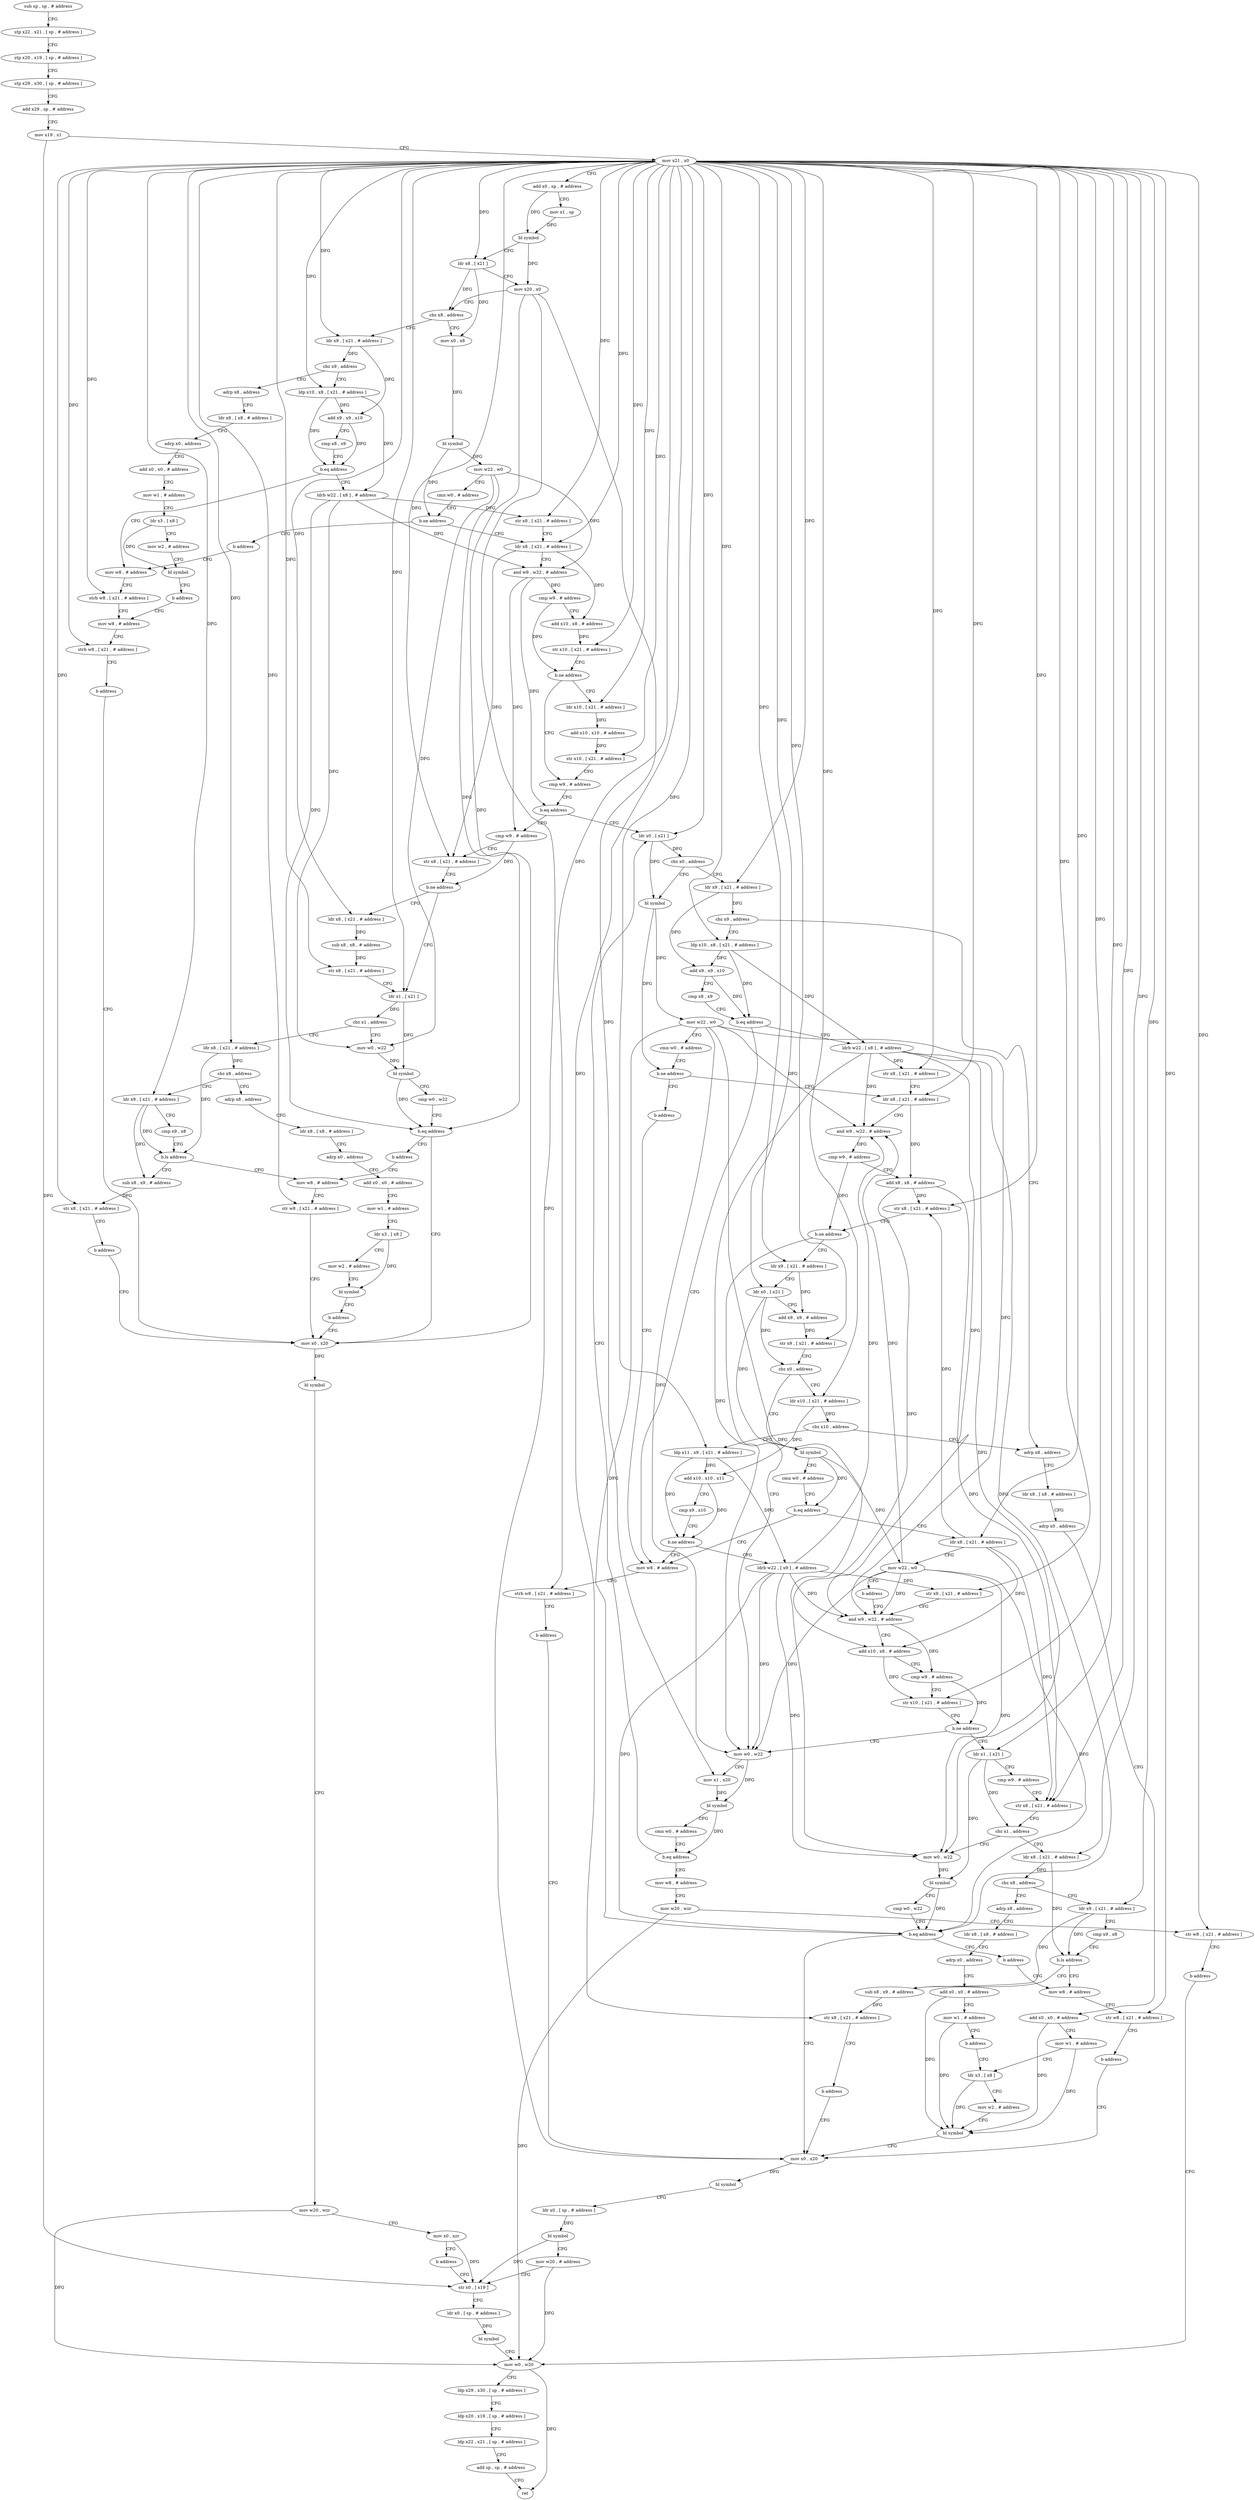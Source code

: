 digraph "func" {
"98208" [label = "sub sp , sp , # address" ]
"98212" [label = "stp x22 , x21 , [ sp , # address ]" ]
"98216" [label = "stp x20 , x19 , [ sp , # address ]" ]
"98220" [label = "stp x29 , x30 , [ sp , # address ]" ]
"98224" [label = "add x29 , sp , # address" ]
"98228" [label = "mov x19 , x1" ]
"98232" [label = "mov x21 , x0" ]
"98236" [label = "add x0 , sp , # address" ]
"98240" [label = "mov x1 , sp" ]
"98244" [label = "bl symbol" ]
"98248" [label = "ldr x8 , [ x21 ]" ]
"98252" [label = "mov x20 , x0" ]
"98256" [label = "cbz x8 , address" ]
"98284" [label = "ldr x9 , [ x21 , # address ]" ]
"98260" [label = "mov x0 , x8" ]
"98288" [label = "cbz x9 , address" ]
"98844" [label = "adrp x8 , address" ]
"98292" [label = "ldp x10 , x8 , [ x21 , # address ]" ]
"98264" [label = "bl symbol" ]
"98268" [label = "mov w22 , w0" ]
"98272" [label = "cmn w0 , # address" ]
"98276" [label = "b.ne address" ]
"98316" [label = "ldr x8 , [ x21 , # address ]" ]
"98280" [label = "b address" ]
"98848" [label = "ldr x8 , [ x8 , # address ]" ]
"98852" [label = "adrp x0 , address" ]
"98856" [label = "add x0 , x0 , # address" ]
"98860" [label = "mov w1 , # address" ]
"98864" [label = "ldr x3 , [ x8 ]" ]
"98868" [label = "mov w2 , # address" ]
"98872" [label = "bl symbol" ]
"98876" [label = "b address" ]
"98632" [label = "mov w8 , # address" ]
"98296" [label = "add x9 , x9 , x10" ]
"98300" [label = "cmp x8 , x9" ]
"98304" [label = "b.eq address" ]
"98624" [label = "mov w8 , # address" ]
"98308" [label = "ldrb w22 , [ x8 ] , # address" ]
"98320" [label = "and w9 , w22 , # address" ]
"98324" [label = "cmp w9 , # address" ]
"98328" [label = "add x10 , x8 , # address" ]
"98332" [label = "str x10 , [ x21 , # address ]" ]
"98336" [label = "b.ne address" ]
"98352" [label = "cmp w9 , # address" ]
"98340" [label = "ldr x10 , [ x21 , # address ]" ]
"98636" [label = "strb w8 , [ x21 , # address ]" ]
"98640" [label = "b address" ]
"98684" [label = "mov x0 , x20" ]
"98628" [label = "strb w8 , [ x21 , # address ]" ]
"98312" [label = "str x8 , [ x21 , # address ]" ]
"98356" [label = "b.eq address" ]
"98460" [label = "ldr x0 , [ x21 ]" ]
"98360" [label = "cmp w9 , # address" ]
"98344" [label = "add x10 , x10 , # address" ]
"98348" [label = "str x10 , [ x21 , # address ]" ]
"98688" [label = "bl symbol" ]
"98692" [label = "mov w20 , wzr" ]
"98696" [label = "mov x0 , xzr" ]
"98700" [label = "b address" ]
"98756" [label = "str x0 , [ x19 ]" ]
"98464" [label = "cbz x0 , address" ]
"98488" [label = "ldr x9 , [ x21 , # address ]" ]
"98468" [label = "bl symbol" ]
"98364" [label = "str x8 , [ x21 , # address ]" ]
"98368" [label = "b.ne address" ]
"98384" [label = "ldr x1 , [ x21 ]" ]
"98372" [label = "ldr x8 , [ x21 , # address ]" ]
"98760" [label = "ldr x0 , [ sp , # address ]" ]
"98764" [label = "bl symbol" ]
"98768" [label = "mov w0 , w20" ]
"98492" [label = "cbz x9 , address" ]
"98704" [label = "adrp x8 , address" ]
"98496" [label = "ldp x10 , x8 , [ x21 , # address ]" ]
"98472" [label = "mov w22 , w0" ]
"98476" [label = "cmn w0 , # address" ]
"98480" [label = "b.ne address" ]
"98520" [label = "ldr x8 , [ x21 , # address ]" ]
"98484" [label = "b address" ]
"98388" [label = "cbz x1 , address" ]
"98644" [label = "ldr x8 , [ x21 , # address ]" ]
"98392" [label = "mov w0 , w22" ]
"98376" [label = "sub x8 , x8 , # address" ]
"98380" [label = "str x8 , [ x21 , # address ]" ]
"98708" [label = "ldr x8 , [ x8 , # address ]" ]
"98712" [label = "adrp x0 , address" ]
"98716" [label = "add x0 , x0 , # address" ]
"98720" [label = "mov w1 , # address" ]
"98724" [label = "ldr x3 , [ x8 ]" ]
"98500" [label = "add x9 , x9 , x10" ]
"98504" [label = "cmp x8 , x9" ]
"98508" [label = "b.eq address" ]
"98612" [label = "mov w8 , # address" ]
"98512" [label = "ldrb w22 , [ x8 ] , # address" ]
"98524" [label = "and w9 , w22 , # address" ]
"98528" [label = "cmp w9 , # address" ]
"98532" [label = "add x8 , x8 , # address" ]
"98536" [label = "str x8 , [ x21 , # address ]" ]
"98540" [label = "b.ne address" ]
"98440" [label = "mov w0 , w22" ]
"98544" [label = "ldr x9 , [ x21 , # address ]" ]
"98648" [label = "cbz x8 , address" ]
"98924" [label = "adrp x8 , address" ]
"98652" [label = "ldr x9 , [ x21 , # address ]" ]
"98396" [label = "bl symbol" ]
"98400" [label = "cmp w0 , w22" ]
"98404" [label = "b.eq address" ]
"98408" [label = "b address" ]
"98616" [label = "strb w8 , [ x21 , # address ]" ]
"98620" [label = "b address" ]
"98736" [label = "mov x0 , x20" ]
"98516" [label = "str x8 , [ x21 , # address ]" ]
"98444" [label = "mov x1 , x20" ]
"98448" [label = "bl symbol" ]
"98452" [label = "cmn w0 , # address" ]
"98456" [label = "b.eq address" ]
"98792" [label = "mov w8 , # address" ]
"98548" [label = "ldr x0 , [ x21 ]" ]
"98552" [label = "add x9 , x9 , # address" ]
"98556" [label = "str x9 , [ x21 , # address ]" ]
"98560" [label = "cbz x0 , address" ]
"98588" [label = "ldr x10 , [ x21 , # address ]" ]
"98564" [label = "bl symbol" ]
"98928" [label = "ldr x8 , [ x8 , # address ]" ]
"98932" [label = "adrp x0 , address" ]
"98936" [label = "add x0 , x0 , # address" ]
"98940" [label = "mov w1 , # address" ]
"98944" [label = "ldr x3 , [ x8 ]" ]
"98948" [label = "mov w2 , # address" ]
"98952" [label = "bl symbol" ]
"98956" [label = "b address" ]
"98656" [label = "cmp x9 , x8" ]
"98660" [label = "b.ls address" ]
"98676" [label = "mov w8 , # address" ]
"98664" [label = "sub x8 , x9 , # address" ]
"98740" [label = "bl symbol" ]
"98744" [label = "ldr x0 , [ sp , # address ]" ]
"98748" [label = "bl symbol" ]
"98752" [label = "mov w20 , # address" ]
"98796" [label = "mov w20 , wzr" ]
"98800" [label = "str w8 , [ x21 , # address ]" ]
"98804" [label = "b address" ]
"98592" [label = "cbz x10 , address" ]
"98596" [label = "ldp x11 , x9 , [ x21 , # address ]" ]
"98568" [label = "cmn w0 , # address" ]
"98572" [label = "b.eq address" ]
"98576" [label = "ldr x8 , [ x21 , # address ]" ]
"98680" [label = "str w8 , [ x21 , # address ]" ]
"98668" [label = "str x8 , [ x21 , # address ]" ]
"98672" [label = "b address" ]
"98772" [label = "ldp x29 , x30 , [ sp , # address ]" ]
"98776" [label = "ldp x20 , x19 , [ sp , # address ]" ]
"98780" [label = "ldp x22 , x21 , [ sp , # address ]" ]
"98784" [label = "add sp , sp , # address" ]
"98788" [label = "ret" ]
"98600" [label = "add x10 , x10 , x11" ]
"98604" [label = "cmp x9 , x10" ]
"98608" [label = "b.ne address" ]
"98412" [label = "ldrb w22 , [ x9 ] , # address" ]
"98580" [label = "mov w22 , w0" ]
"98584" [label = "b address" ]
"98420" [label = "and w9 , w22 , # address" ]
"98416" [label = "str x9 , [ x21 , # address ]" ]
"98424" [label = "add x10 , x8 , # address" ]
"98428" [label = "cmp w9 , # address" ]
"98432" [label = "str x10 , [ x21 , # address ]" ]
"98436" [label = "b.ne address" ]
"98808" [label = "ldr x1 , [ x21 ]" ]
"98812" [label = "cmp w9 , # address" ]
"98816" [label = "str x8 , [ x21 , # address ]" ]
"98820" [label = "cbz x1 , address" ]
"98880" [label = "ldr x8 , [ x21 , # address ]" ]
"98824" [label = "mov w0 , w22" ]
"98884" [label = "cbz x8 , address" ]
"98960" [label = "adrp x8 , address" ]
"98888" [label = "ldr x9 , [ x21 , # address ]" ]
"98828" [label = "bl symbol" ]
"98832" [label = "cmp w0 , w22" ]
"98836" [label = "b.eq address" ]
"98840" [label = "b address" ]
"98964" [label = "ldr x8 , [ x8 , # address ]" ]
"98968" [label = "adrp x0 , address" ]
"98972" [label = "add x0 , x0 , # address" ]
"98976" [label = "mov w1 , # address" ]
"98980" [label = "b address" ]
"98892" [label = "cmp x9 , x8" ]
"98896" [label = "b.ls address" ]
"98912" [label = "mov w8 , # address" ]
"98900" [label = "sub x8 , x9 , # address" ]
"98728" [label = "mov w2 , # address" ]
"98732" [label = "bl symbol" ]
"98916" [label = "str w8 , [ x21 , # address ]" ]
"98920" [label = "b address" ]
"98904" [label = "str x8 , [ x21 , # address ]" ]
"98908" [label = "b address" ]
"98208" -> "98212" [ label = "CFG" ]
"98212" -> "98216" [ label = "CFG" ]
"98216" -> "98220" [ label = "CFG" ]
"98220" -> "98224" [ label = "CFG" ]
"98224" -> "98228" [ label = "CFG" ]
"98228" -> "98232" [ label = "CFG" ]
"98228" -> "98756" [ label = "DFG" ]
"98232" -> "98236" [ label = "CFG" ]
"98232" -> "98248" [ label = "DFG" ]
"98232" -> "98284" [ label = "DFG" ]
"98232" -> "98292" [ label = "DFG" ]
"98232" -> "98316" [ label = "DFG" ]
"98232" -> "98332" [ label = "DFG" ]
"98232" -> "98636" [ label = "DFG" ]
"98232" -> "98628" [ label = "DFG" ]
"98232" -> "98312" [ label = "DFG" ]
"98232" -> "98340" [ label = "DFG" ]
"98232" -> "98348" [ label = "DFG" ]
"98232" -> "98460" [ label = "DFG" ]
"98232" -> "98364" [ label = "DFG" ]
"98232" -> "98488" [ label = "DFG" ]
"98232" -> "98384" [ label = "DFG" ]
"98232" -> "98372" [ label = "DFG" ]
"98232" -> "98380" [ label = "DFG" ]
"98232" -> "98496" [ label = "DFG" ]
"98232" -> "98520" [ label = "DFG" ]
"98232" -> "98536" [ label = "DFG" ]
"98232" -> "98644" [ label = "DFG" ]
"98232" -> "98616" [ label = "DFG" ]
"98232" -> "98516" [ label = "DFG" ]
"98232" -> "98544" [ label = "DFG" ]
"98232" -> "98548" [ label = "DFG" ]
"98232" -> "98556" [ label = "DFG" ]
"98232" -> "98652" [ label = "DFG" ]
"98232" -> "98800" [ label = "DFG" ]
"98232" -> "98588" [ label = "DFG" ]
"98232" -> "98680" [ label = "DFG" ]
"98232" -> "98668" [ label = "DFG" ]
"98232" -> "98596" [ label = "DFG" ]
"98232" -> "98576" [ label = "DFG" ]
"98232" -> "98416" [ label = "DFG" ]
"98232" -> "98432" [ label = "DFG" ]
"98232" -> "98808" [ label = "DFG" ]
"98232" -> "98816" [ label = "DFG" ]
"98232" -> "98880" [ label = "DFG" ]
"98232" -> "98888" [ label = "DFG" ]
"98232" -> "98916" [ label = "DFG" ]
"98232" -> "98904" [ label = "DFG" ]
"98236" -> "98240" [ label = "CFG" ]
"98236" -> "98244" [ label = "DFG" ]
"98240" -> "98244" [ label = "DFG" ]
"98244" -> "98248" [ label = "CFG" ]
"98244" -> "98252" [ label = "DFG" ]
"98248" -> "98252" [ label = "CFG" ]
"98248" -> "98256" [ label = "DFG" ]
"98248" -> "98260" [ label = "DFG" ]
"98252" -> "98256" [ label = "CFG" ]
"98252" -> "98684" [ label = "DFG" ]
"98252" -> "98444" [ label = "DFG" ]
"98252" -> "98736" [ label = "DFG" ]
"98256" -> "98284" [ label = "CFG" ]
"98256" -> "98260" [ label = "CFG" ]
"98284" -> "98288" [ label = "DFG" ]
"98284" -> "98296" [ label = "DFG" ]
"98260" -> "98264" [ label = "DFG" ]
"98288" -> "98844" [ label = "CFG" ]
"98288" -> "98292" [ label = "CFG" ]
"98844" -> "98848" [ label = "CFG" ]
"98292" -> "98296" [ label = "DFG" ]
"98292" -> "98304" [ label = "DFG" ]
"98292" -> "98308" [ label = "DFG" ]
"98264" -> "98268" [ label = "DFG" ]
"98264" -> "98276" [ label = "DFG" ]
"98268" -> "98272" [ label = "CFG" ]
"98268" -> "98320" [ label = "DFG" ]
"98268" -> "98392" [ label = "DFG" ]
"98268" -> "98404" [ label = "DFG" ]
"98272" -> "98276" [ label = "CFG" ]
"98276" -> "98316" [ label = "CFG" ]
"98276" -> "98280" [ label = "CFG" ]
"98316" -> "98320" [ label = "CFG" ]
"98316" -> "98328" [ label = "DFG" ]
"98316" -> "98364" [ label = "DFG" ]
"98280" -> "98624" [ label = "CFG" ]
"98848" -> "98852" [ label = "CFG" ]
"98852" -> "98856" [ label = "CFG" ]
"98856" -> "98860" [ label = "CFG" ]
"98860" -> "98864" [ label = "CFG" ]
"98864" -> "98868" [ label = "CFG" ]
"98864" -> "98872" [ label = "DFG" ]
"98868" -> "98872" [ label = "CFG" ]
"98872" -> "98876" [ label = "CFG" ]
"98876" -> "98632" [ label = "CFG" ]
"98632" -> "98636" [ label = "CFG" ]
"98296" -> "98300" [ label = "CFG" ]
"98296" -> "98304" [ label = "DFG" ]
"98300" -> "98304" [ label = "CFG" ]
"98304" -> "98624" [ label = "CFG" ]
"98304" -> "98308" [ label = "CFG" ]
"98624" -> "98628" [ label = "CFG" ]
"98308" -> "98312" [ label = "DFG" ]
"98308" -> "98320" [ label = "DFG" ]
"98308" -> "98392" [ label = "DFG" ]
"98308" -> "98404" [ label = "DFG" ]
"98320" -> "98324" [ label = "DFG" ]
"98320" -> "98356" [ label = "DFG" ]
"98320" -> "98360" [ label = "DFG" ]
"98324" -> "98328" [ label = "CFG" ]
"98324" -> "98336" [ label = "DFG" ]
"98328" -> "98332" [ label = "DFG" ]
"98332" -> "98336" [ label = "CFG" ]
"98336" -> "98352" [ label = "CFG" ]
"98336" -> "98340" [ label = "CFG" ]
"98352" -> "98356" [ label = "CFG" ]
"98340" -> "98344" [ label = "DFG" ]
"98636" -> "98640" [ label = "CFG" ]
"98640" -> "98684" [ label = "CFG" ]
"98684" -> "98688" [ label = "DFG" ]
"98628" -> "98632" [ label = "CFG" ]
"98312" -> "98316" [ label = "CFG" ]
"98356" -> "98460" [ label = "CFG" ]
"98356" -> "98360" [ label = "CFG" ]
"98460" -> "98464" [ label = "DFG" ]
"98460" -> "98468" [ label = "DFG" ]
"98360" -> "98364" [ label = "CFG" ]
"98360" -> "98368" [ label = "DFG" ]
"98344" -> "98348" [ label = "DFG" ]
"98348" -> "98352" [ label = "CFG" ]
"98688" -> "98692" [ label = "CFG" ]
"98692" -> "98696" [ label = "CFG" ]
"98692" -> "98768" [ label = "DFG" ]
"98696" -> "98700" [ label = "CFG" ]
"98696" -> "98756" [ label = "DFG" ]
"98700" -> "98756" [ label = "CFG" ]
"98756" -> "98760" [ label = "CFG" ]
"98464" -> "98488" [ label = "CFG" ]
"98464" -> "98468" [ label = "CFG" ]
"98488" -> "98492" [ label = "DFG" ]
"98488" -> "98500" [ label = "DFG" ]
"98468" -> "98472" [ label = "DFG" ]
"98468" -> "98480" [ label = "DFG" ]
"98364" -> "98368" [ label = "CFG" ]
"98368" -> "98384" [ label = "CFG" ]
"98368" -> "98372" [ label = "CFG" ]
"98384" -> "98388" [ label = "DFG" ]
"98384" -> "98396" [ label = "DFG" ]
"98372" -> "98376" [ label = "DFG" ]
"98760" -> "98764" [ label = "DFG" ]
"98764" -> "98768" [ label = "CFG" ]
"98768" -> "98772" [ label = "CFG" ]
"98768" -> "98788" [ label = "DFG" ]
"98492" -> "98704" [ label = "CFG" ]
"98492" -> "98496" [ label = "CFG" ]
"98704" -> "98708" [ label = "CFG" ]
"98496" -> "98500" [ label = "DFG" ]
"98496" -> "98508" [ label = "DFG" ]
"98496" -> "98512" [ label = "DFG" ]
"98472" -> "98476" [ label = "CFG" ]
"98472" -> "98524" [ label = "DFG" ]
"98472" -> "98440" [ label = "DFG" ]
"98472" -> "98420" [ label = "DFG" ]
"98472" -> "98824" [ label = "DFG" ]
"98472" -> "98836" [ label = "DFG" ]
"98476" -> "98480" [ label = "CFG" ]
"98480" -> "98520" [ label = "CFG" ]
"98480" -> "98484" [ label = "CFG" ]
"98520" -> "98524" [ label = "CFG" ]
"98520" -> "98532" [ label = "DFG" ]
"98484" -> "98612" [ label = "CFG" ]
"98388" -> "98644" [ label = "CFG" ]
"98388" -> "98392" [ label = "CFG" ]
"98644" -> "98648" [ label = "DFG" ]
"98644" -> "98660" [ label = "DFG" ]
"98392" -> "98396" [ label = "DFG" ]
"98376" -> "98380" [ label = "DFG" ]
"98380" -> "98384" [ label = "CFG" ]
"98708" -> "98712" [ label = "CFG" ]
"98712" -> "98716" [ label = "CFG" ]
"98716" -> "98720" [ label = "CFG" ]
"98716" -> "98732" [ label = "DFG" ]
"98720" -> "98724" [ label = "CFG" ]
"98720" -> "98732" [ label = "DFG" ]
"98724" -> "98728" [ label = "CFG" ]
"98724" -> "98732" [ label = "DFG" ]
"98500" -> "98504" [ label = "CFG" ]
"98500" -> "98508" [ label = "DFG" ]
"98504" -> "98508" [ label = "CFG" ]
"98508" -> "98612" [ label = "CFG" ]
"98508" -> "98512" [ label = "CFG" ]
"98612" -> "98616" [ label = "CFG" ]
"98512" -> "98516" [ label = "DFG" ]
"98512" -> "98524" [ label = "DFG" ]
"98512" -> "98440" [ label = "DFG" ]
"98512" -> "98420" [ label = "DFG" ]
"98512" -> "98824" [ label = "DFG" ]
"98512" -> "98836" [ label = "DFG" ]
"98524" -> "98528" [ label = "DFG" ]
"98528" -> "98532" [ label = "CFG" ]
"98528" -> "98540" [ label = "DFG" ]
"98532" -> "98536" [ label = "DFG" ]
"98532" -> "98424" [ label = "DFG" ]
"98532" -> "98816" [ label = "DFG" ]
"98536" -> "98540" [ label = "CFG" ]
"98540" -> "98440" [ label = "CFG" ]
"98540" -> "98544" [ label = "CFG" ]
"98440" -> "98444" [ label = "CFG" ]
"98440" -> "98448" [ label = "DFG" ]
"98544" -> "98548" [ label = "CFG" ]
"98544" -> "98552" [ label = "DFG" ]
"98648" -> "98924" [ label = "CFG" ]
"98648" -> "98652" [ label = "CFG" ]
"98924" -> "98928" [ label = "CFG" ]
"98652" -> "98656" [ label = "CFG" ]
"98652" -> "98660" [ label = "DFG" ]
"98652" -> "98664" [ label = "DFG" ]
"98396" -> "98400" [ label = "CFG" ]
"98396" -> "98404" [ label = "DFG" ]
"98400" -> "98404" [ label = "CFG" ]
"98404" -> "98684" [ label = "CFG" ]
"98404" -> "98408" [ label = "CFG" ]
"98408" -> "98676" [ label = "CFG" ]
"98616" -> "98620" [ label = "CFG" ]
"98620" -> "98736" [ label = "CFG" ]
"98736" -> "98740" [ label = "DFG" ]
"98516" -> "98520" [ label = "CFG" ]
"98444" -> "98448" [ label = "DFG" ]
"98448" -> "98452" [ label = "CFG" ]
"98448" -> "98456" [ label = "DFG" ]
"98452" -> "98456" [ label = "CFG" ]
"98456" -> "98792" [ label = "CFG" ]
"98456" -> "98460" [ label = "CFG" ]
"98792" -> "98796" [ label = "CFG" ]
"98548" -> "98552" [ label = "CFG" ]
"98548" -> "98560" [ label = "DFG" ]
"98548" -> "98564" [ label = "DFG" ]
"98552" -> "98556" [ label = "DFG" ]
"98556" -> "98560" [ label = "CFG" ]
"98560" -> "98588" [ label = "CFG" ]
"98560" -> "98564" [ label = "CFG" ]
"98588" -> "98592" [ label = "DFG" ]
"98588" -> "98600" [ label = "DFG" ]
"98564" -> "98568" [ label = "CFG" ]
"98564" -> "98572" [ label = "DFG" ]
"98564" -> "98580" [ label = "DFG" ]
"98928" -> "98932" [ label = "CFG" ]
"98932" -> "98936" [ label = "CFG" ]
"98936" -> "98940" [ label = "CFG" ]
"98940" -> "98944" [ label = "CFG" ]
"98944" -> "98948" [ label = "CFG" ]
"98944" -> "98952" [ label = "DFG" ]
"98948" -> "98952" [ label = "CFG" ]
"98952" -> "98956" [ label = "CFG" ]
"98956" -> "98684" [ label = "CFG" ]
"98656" -> "98660" [ label = "CFG" ]
"98660" -> "98676" [ label = "CFG" ]
"98660" -> "98664" [ label = "CFG" ]
"98676" -> "98680" [ label = "CFG" ]
"98664" -> "98668" [ label = "DFG" ]
"98740" -> "98744" [ label = "CFG" ]
"98744" -> "98748" [ label = "DFG" ]
"98748" -> "98752" [ label = "CFG" ]
"98748" -> "98756" [ label = "DFG" ]
"98752" -> "98756" [ label = "CFG" ]
"98752" -> "98768" [ label = "DFG" ]
"98796" -> "98800" [ label = "CFG" ]
"98796" -> "98768" [ label = "DFG" ]
"98800" -> "98804" [ label = "CFG" ]
"98804" -> "98768" [ label = "CFG" ]
"98592" -> "98704" [ label = "CFG" ]
"98592" -> "98596" [ label = "CFG" ]
"98596" -> "98600" [ label = "DFG" ]
"98596" -> "98608" [ label = "DFG" ]
"98596" -> "98412" [ label = "DFG" ]
"98568" -> "98572" [ label = "CFG" ]
"98572" -> "98612" [ label = "CFG" ]
"98572" -> "98576" [ label = "CFG" ]
"98576" -> "98580" [ label = "CFG" ]
"98576" -> "98536" [ label = "DFG" ]
"98576" -> "98424" [ label = "DFG" ]
"98576" -> "98816" [ label = "DFG" ]
"98680" -> "98684" [ label = "CFG" ]
"98668" -> "98672" [ label = "CFG" ]
"98672" -> "98684" [ label = "CFG" ]
"98772" -> "98776" [ label = "CFG" ]
"98776" -> "98780" [ label = "CFG" ]
"98780" -> "98784" [ label = "CFG" ]
"98784" -> "98788" [ label = "CFG" ]
"98600" -> "98604" [ label = "CFG" ]
"98600" -> "98608" [ label = "DFG" ]
"98604" -> "98608" [ label = "CFG" ]
"98608" -> "98412" [ label = "CFG" ]
"98608" -> "98612" [ label = "CFG" ]
"98412" -> "98416" [ label = "DFG" ]
"98412" -> "98524" [ label = "DFG" ]
"98412" -> "98440" [ label = "DFG" ]
"98412" -> "98420" [ label = "DFG" ]
"98412" -> "98824" [ label = "DFG" ]
"98412" -> "98836" [ label = "DFG" ]
"98580" -> "98584" [ label = "CFG" ]
"98580" -> "98524" [ label = "DFG" ]
"98580" -> "98440" [ label = "DFG" ]
"98580" -> "98420" [ label = "DFG" ]
"98580" -> "98824" [ label = "DFG" ]
"98580" -> "98836" [ label = "DFG" ]
"98584" -> "98420" [ label = "CFG" ]
"98420" -> "98424" [ label = "CFG" ]
"98420" -> "98428" [ label = "DFG" ]
"98416" -> "98420" [ label = "CFG" ]
"98424" -> "98428" [ label = "CFG" ]
"98424" -> "98432" [ label = "DFG" ]
"98428" -> "98432" [ label = "CFG" ]
"98428" -> "98436" [ label = "DFG" ]
"98432" -> "98436" [ label = "CFG" ]
"98436" -> "98808" [ label = "CFG" ]
"98436" -> "98440" [ label = "CFG" ]
"98808" -> "98812" [ label = "CFG" ]
"98808" -> "98820" [ label = "DFG" ]
"98808" -> "98828" [ label = "DFG" ]
"98812" -> "98816" [ label = "CFG" ]
"98816" -> "98820" [ label = "CFG" ]
"98820" -> "98880" [ label = "CFG" ]
"98820" -> "98824" [ label = "CFG" ]
"98880" -> "98884" [ label = "DFG" ]
"98880" -> "98896" [ label = "DFG" ]
"98824" -> "98828" [ label = "DFG" ]
"98884" -> "98960" [ label = "CFG" ]
"98884" -> "98888" [ label = "CFG" ]
"98960" -> "98964" [ label = "CFG" ]
"98888" -> "98892" [ label = "CFG" ]
"98888" -> "98896" [ label = "DFG" ]
"98888" -> "98900" [ label = "DFG" ]
"98828" -> "98832" [ label = "CFG" ]
"98828" -> "98836" [ label = "DFG" ]
"98832" -> "98836" [ label = "CFG" ]
"98836" -> "98736" [ label = "CFG" ]
"98836" -> "98840" [ label = "CFG" ]
"98840" -> "98912" [ label = "CFG" ]
"98964" -> "98968" [ label = "CFG" ]
"98968" -> "98972" [ label = "CFG" ]
"98972" -> "98976" [ label = "CFG" ]
"98972" -> "98732" [ label = "DFG" ]
"98976" -> "98980" [ label = "CFG" ]
"98976" -> "98732" [ label = "DFG" ]
"98980" -> "98724" [ label = "CFG" ]
"98892" -> "98896" [ label = "CFG" ]
"98896" -> "98912" [ label = "CFG" ]
"98896" -> "98900" [ label = "CFG" ]
"98912" -> "98916" [ label = "CFG" ]
"98900" -> "98904" [ label = "DFG" ]
"98728" -> "98732" [ label = "CFG" ]
"98732" -> "98736" [ label = "CFG" ]
"98916" -> "98920" [ label = "CFG" ]
"98920" -> "98736" [ label = "CFG" ]
"98904" -> "98908" [ label = "CFG" ]
"98908" -> "98736" [ label = "CFG" ]
}
